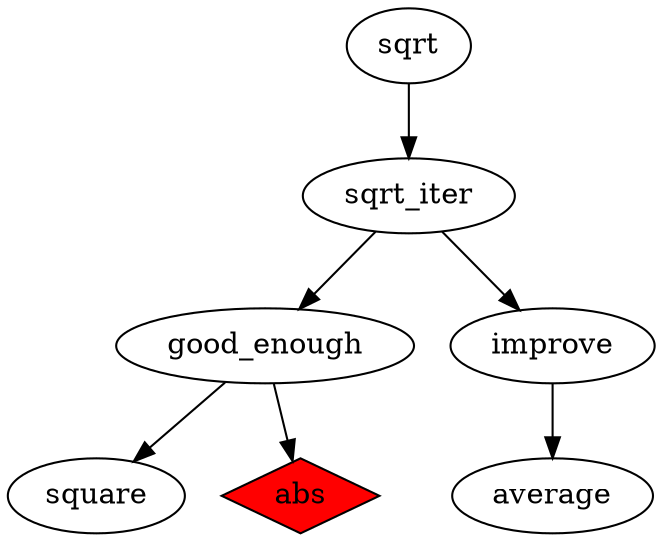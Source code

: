 digraph G{
	sqrt -> sqrt_iter -> good_enough -> square;
	sqrt_iter -> improve -> average;
	good_enough -> abs;

abs[shape=diamond style=filled fillcolor=red]
}